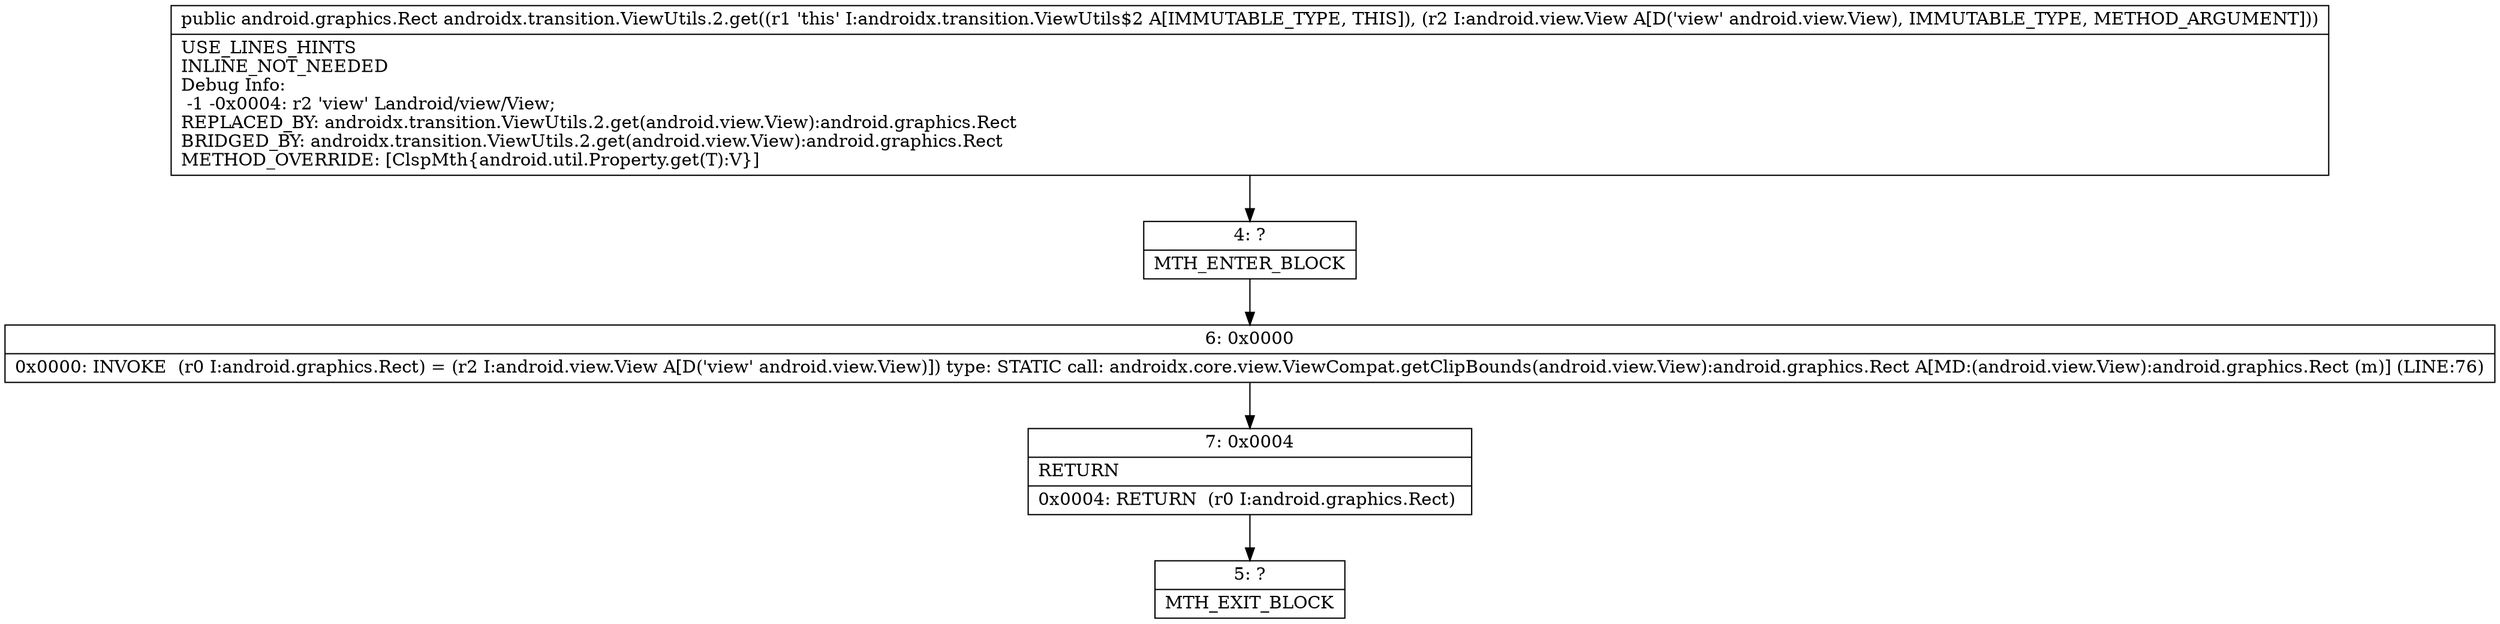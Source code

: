 digraph "CFG forandroidx.transition.ViewUtils.2.get(Landroid\/view\/View;)Landroid\/graphics\/Rect;" {
Node_4 [shape=record,label="{4\:\ ?|MTH_ENTER_BLOCK\l}"];
Node_6 [shape=record,label="{6\:\ 0x0000|0x0000: INVOKE  (r0 I:android.graphics.Rect) = (r2 I:android.view.View A[D('view' android.view.View)]) type: STATIC call: androidx.core.view.ViewCompat.getClipBounds(android.view.View):android.graphics.Rect A[MD:(android.view.View):android.graphics.Rect (m)] (LINE:76)\l}"];
Node_7 [shape=record,label="{7\:\ 0x0004|RETURN\l|0x0004: RETURN  (r0 I:android.graphics.Rect) \l}"];
Node_5 [shape=record,label="{5\:\ ?|MTH_EXIT_BLOCK\l}"];
MethodNode[shape=record,label="{public android.graphics.Rect androidx.transition.ViewUtils.2.get((r1 'this' I:androidx.transition.ViewUtils$2 A[IMMUTABLE_TYPE, THIS]), (r2 I:android.view.View A[D('view' android.view.View), IMMUTABLE_TYPE, METHOD_ARGUMENT]))  | USE_LINES_HINTS\lINLINE_NOT_NEEDED\lDebug Info:\l  \-1 \-0x0004: r2 'view' Landroid\/view\/View;\lREPLACED_BY: androidx.transition.ViewUtils.2.get(android.view.View):android.graphics.Rect\lBRIDGED_BY: androidx.transition.ViewUtils.2.get(android.view.View):android.graphics.Rect\lMETHOD_OVERRIDE: [ClspMth\{android.util.Property.get(T):V\}]\l}"];
MethodNode -> Node_4;Node_4 -> Node_6;
Node_6 -> Node_7;
Node_7 -> Node_5;
}

